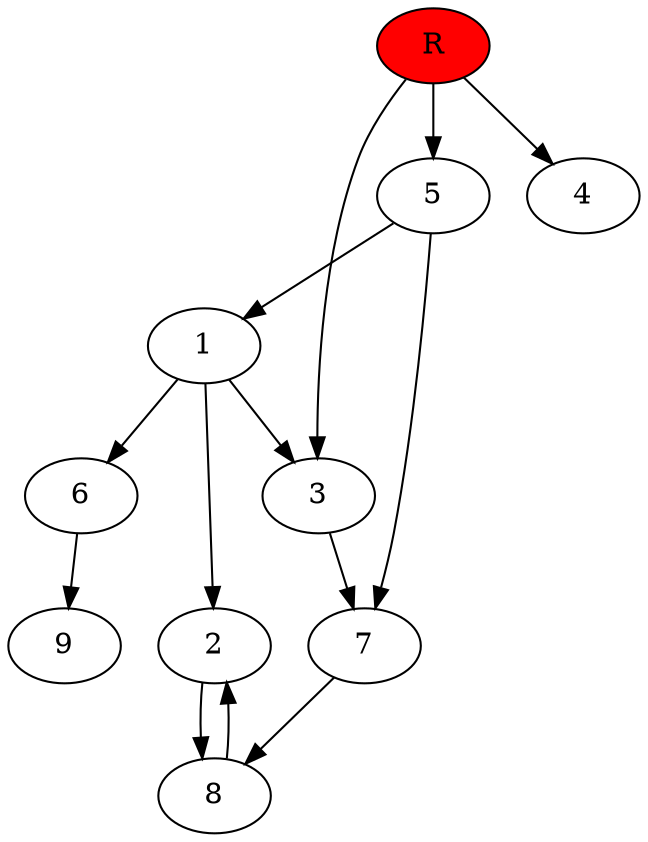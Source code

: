 digraph prb81668 {
	1
	2
	3
	4
	5
	6
	7
	8
	R [fillcolor="#ff0000" style=filled]
	1 -> 2
	1 -> 3
	1 -> 6
	2 -> 8
	3 -> 7
	5 -> 1
	5 -> 7
	6 -> 9
	7 -> 8
	8 -> 2
	R -> 3
	R -> 4
	R -> 5
}
